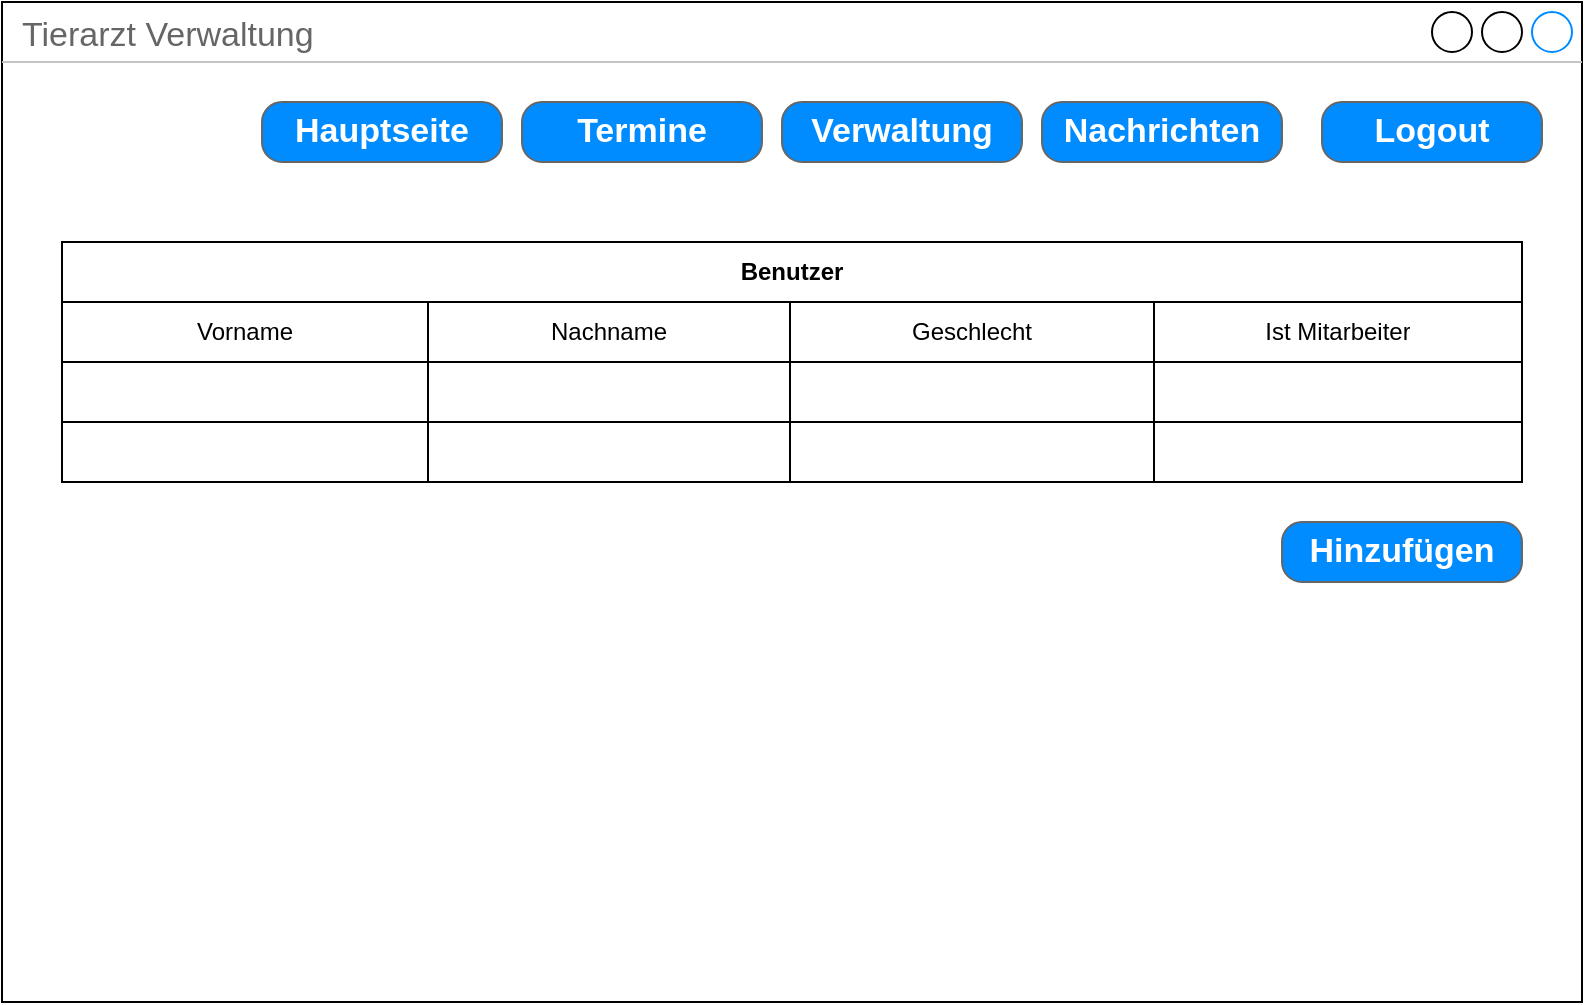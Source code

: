 <mxfile version="13.3.6" type="device"><diagram id="v5jku8EpdRO2-ojvof9i" name="Page-1"><mxGraphModel dx="1422" dy="763" grid="1" gridSize="10" guides="1" tooltips="1" connect="1" arrows="1" fold="1" page="1" pageScale="1" pageWidth="827" pageHeight="1169" math="0" shadow="0"><root><mxCell id="0"/><mxCell id="1" parent="0"/><mxCell id="fFc--IbS6-ilkoog5b3p-4" value="Tierarzt Verwaltung" style="strokeWidth=1;shadow=0;dashed=0;align=center;html=1;shape=mxgraph.mockup.containers.window;align=left;verticalAlign=top;spacingLeft=8;strokeColor2=#008cff;strokeColor3=#c4c4c4;fontColor=#666666;mainText=;fontSize=17;labelBackgroundColor=none;" parent="1" vertex="1"><mxGeometry x="80" y="120" width="790" height="500" as="geometry"/></mxCell><mxCell id="4eZbUXu3Syk_SmJUEgut-1" value="Logout" style="strokeWidth=1;shadow=0;dashed=0;align=center;html=1;shape=mxgraph.mockup.buttons.button;strokeColor=#666666;fontColor=#ffffff;mainText=;buttonStyle=round;fontSize=17;fontStyle=1;fillColor=#008cff;whiteSpace=wrap;" vertex="1" parent="1"><mxGeometry x="740" y="170" width="110" height="30" as="geometry"/></mxCell><mxCell id="4eZbUXu3Syk_SmJUEgut-2" value="Nachrichten" style="strokeWidth=1;shadow=0;dashed=0;align=center;html=1;shape=mxgraph.mockup.buttons.button;strokeColor=#666666;fontColor=#ffffff;mainText=;buttonStyle=round;fontSize=17;fontStyle=1;fillColor=#008cff;whiteSpace=wrap;" vertex="1" parent="1"><mxGeometry x="600" y="170" width="120" height="30" as="geometry"/></mxCell><mxCell id="4eZbUXu3Syk_SmJUEgut-3" value="Hauptseite" style="strokeWidth=1;shadow=0;dashed=0;align=center;html=1;shape=mxgraph.mockup.buttons.button;strokeColor=#666666;fontColor=#ffffff;mainText=;buttonStyle=round;fontSize=17;fontStyle=1;fillColor=#008cff;whiteSpace=wrap;" vertex="1" parent="1"><mxGeometry x="210" y="170" width="120" height="30" as="geometry"/></mxCell><mxCell id="4eZbUXu3Syk_SmJUEgut-4" value="Termine" style="strokeWidth=1;shadow=0;dashed=0;align=center;html=1;shape=mxgraph.mockup.buttons.button;strokeColor=#666666;fontColor=#ffffff;mainText=;buttonStyle=round;fontSize=17;fontStyle=1;fillColor=#008cff;whiteSpace=wrap;" vertex="1" parent="1"><mxGeometry x="340" y="170" width="120" height="30" as="geometry"/></mxCell><mxCell id="4eZbUXu3Syk_SmJUEgut-5" value="Verwaltung" style="strokeWidth=1;shadow=0;dashed=0;align=center;html=1;shape=mxgraph.mockup.buttons.button;strokeColor=#666666;fontColor=#ffffff;mainText=;buttonStyle=round;fontSize=17;fontStyle=1;fillColor=#008cff;whiteSpace=wrap;" vertex="1" parent="1"><mxGeometry x="470" y="170" width="120" height="30" as="geometry"/></mxCell><mxCell id="4eZbUXu3Syk_SmJUEgut-6" value="Benutzer" style="shape=table;html=1;whiteSpace=wrap;startSize=30;container=1;collapsible=0;childLayout=tableLayout;fontStyle=1;align=center;" vertex="1" parent="1"><mxGeometry x="110" y="240" width="730" height="120" as="geometry"/></mxCell><mxCell id="4eZbUXu3Syk_SmJUEgut-7" value="" style="shape=partialRectangle;html=1;whiteSpace=wrap;collapsible=0;dropTarget=0;pointerEvents=0;fillColor=none;top=0;left=0;bottom=0;right=0;points=[[0,0.5],[1,0.5]];portConstraint=eastwest;" vertex="1" parent="4eZbUXu3Syk_SmJUEgut-6"><mxGeometry y="30" width="730" height="30" as="geometry"/></mxCell><mxCell id="4eZbUXu3Syk_SmJUEgut-8" value="Vorname" style="shape=partialRectangle;html=1;whiteSpace=wrap;connectable=0;fillColor=none;top=0;left=0;bottom=0;right=0;overflow=hidden;" vertex="1" parent="4eZbUXu3Syk_SmJUEgut-7"><mxGeometry width="183" height="30" as="geometry"/></mxCell><mxCell id="4eZbUXu3Syk_SmJUEgut-9" value="Nachname" style="shape=partialRectangle;html=1;whiteSpace=wrap;connectable=0;fillColor=none;top=0;left=0;bottom=0;right=0;overflow=hidden;" vertex="1" parent="4eZbUXu3Syk_SmJUEgut-7"><mxGeometry x="183" width="181" height="30" as="geometry"/></mxCell><mxCell id="4eZbUXu3Syk_SmJUEgut-10" value="Geschlecht" style="shape=partialRectangle;html=1;whiteSpace=wrap;connectable=0;fillColor=none;top=0;left=0;bottom=0;right=0;overflow=hidden;" vertex="1" parent="4eZbUXu3Syk_SmJUEgut-7"><mxGeometry x="364" width="182" height="30" as="geometry"/></mxCell><mxCell id="4eZbUXu3Syk_SmJUEgut-19" value="Ist Mitarbeiter" style="shape=partialRectangle;html=1;whiteSpace=wrap;connectable=0;fillColor=none;top=0;left=0;bottom=0;right=0;overflow=hidden;" vertex="1" parent="4eZbUXu3Syk_SmJUEgut-7"><mxGeometry x="546" width="184" height="30" as="geometry"/></mxCell><mxCell id="4eZbUXu3Syk_SmJUEgut-11" value="" style="shape=partialRectangle;html=1;whiteSpace=wrap;collapsible=0;dropTarget=0;pointerEvents=0;fillColor=none;top=0;left=0;bottom=0;right=0;points=[[0,0.5],[1,0.5]];portConstraint=eastwest;" vertex="1" parent="4eZbUXu3Syk_SmJUEgut-6"><mxGeometry y="60" width="730" height="30" as="geometry"/></mxCell><mxCell id="4eZbUXu3Syk_SmJUEgut-12" value="" style="shape=partialRectangle;html=1;whiteSpace=wrap;connectable=0;fillColor=none;top=0;left=0;bottom=0;right=0;overflow=hidden;" vertex="1" parent="4eZbUXu3Syk_SmJUEgut-11"><mxGeometry width="183" height="30" as="geometry"/></mxCell><mxCell id="4eZbUXu3Syk_SmJUEgut-13" value="" style="shape=partialRectangle;html=1;whiteSpace=wrap;connectable=0;fillColor=none;top=0;left=0;bottom=0;right=0;overflow=hidden;" vertex="1" parent="4eZbUXu3Syk_SmJUEgut-11"><mxGeometry x="183" width="181" height="30" as="geometry"/></mxCell><mxCell id="4eZbUXu3Syk_SmJUEgut-14" value="" style="shape=partialRectangle;html=1;whiteSpace=wrap;connectable=0;fillColor=none;top=0;left=0;bottom=0;right=0;overflow=hidden;" vertex="1" parent="4eZbUXu3Syk_SmJUEgut-11"><mxGeometry x="364" width="182" height="30" as="geometry"/></mxCell><mxCell id="4eZbUXu3Syk_SmJUEgut-20" style="shape=partialRectangle;html=1;whiteSpace=wrap;connectable=0;fillColor=none;top=0;left=0;bottom=0;right=0;overflow=hidden;" vertex="1" parent="4eZbUXu3Syk_SmJUEgut-11"><mxGeometry x="546" width="184" height="30" as="geometry"/></mxCell><mxCell id="4eZbUXu3Syk_SmJUEgut-15" value="" style="shape=partialRectangle;html=1;whiteSpace=wrap;collapsible=0;dropTarget=0;pointerEvents=0;fillColor=none;top=0;left=0;bottom=0;right=0;points=[[0,0.5],[1,0.5]];portConstraint=eastwest;" vertex="1" parent="4eZbUXu3Syk_SmJUEgut-6"><mxGeometry y="90" width="730" height="30" as="geometry"/></mxCell><mxCell id="4eZbUXu3Syk_SmJUEgut-16" value="" style="shape=partialRectangle;html=1;whiteSpace=wrap;connectable=0;fillColor=none;top=0;left=0;bottom=0;right=0;overflow=hidden;" vertex="1" parent="4eZbUXu3Syk_SmJUEgut-15"><mxGeometry width="183" height="30" as="geometry"/></mxCell><mxCell id="4eZbUXu3Syk_SmJUEgut-17" value="" style="shape=partialRectangle;html=1;whiteSpace=wrap;connectable=0;fillColor=none;top=0;left=0;bottom=0;right=0;overflow=hidden;" vertex="1" parent="4eZbUXu3Syk_SmJUEgut-15"><mxGeometry x="183" width="181" height="30" as="geometry"/></mxCell><mxCell id="4eZbUXu3Syk_SmJUEgut-18" value="" style="shape=partialRectangle;html=1;whiteSpace=wrap;connectable=0;fillColor=none;top=0;left=0;bottom=0;right=0;overflow=hidden;" vertex="1" parent="4eZbUXu3Syk_SmJUEgut-15"><mxGeometry x="364" width="182" height="30" as="geometry"/></mxCell><mxCell id="4eZbUXu3Syk_SmJUEgut-21" style="shape=partialRectangle;html=1;whiteSpace=wrap;connectable=0;fillColor=none;top=0;left=0;bottom=0;right=0;overflow=hidden;" vertex="1" parent="4eZbUXu3Syk_SmJUEgut-15"><mxGeometry x="546" width="184" height="30" as="geometry"/></mxCell><mxCell id="4eZbUXu3Syk_SmJUEgut-25" value="Hinzufügen" style="strokeWidth=1;shadow=0;dashed=0;align=center;html=1;shape=mxgraph.mockup.buttons.button;strokeColor=#666666;fontColor=#ffffff;mainText=;buttonStyle=round;fontSize=17;fontStyle=1;fillColor=#008cff;whiteSpace=wrap;" vertex="1" parent="1"><mxGeometry x="720" y="380" width="120" height="30" as="geometry"/></mxCell></root></mxGraphModel></diagram></mxfile>